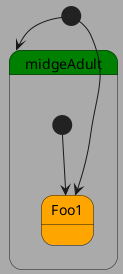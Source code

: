 {
  "sha1": "pq5awx4xkeoafrh49tacfkmo3k5mu9r",
  "insertion": {
    "when": "2024-06-04T17:28:41.569Z",
    "user": "plantuml@gmail.com"
  }
}
@startuml
 skinparam stateBackgroundColor<<Acacia>> green
  skinparam stateBackgroundColor<<Midge>> red
  skinparam stateBackgroundColor<<Weavil>> orange
 skinparam backgroundColor #AAAAAA

 [*] --> ma

  state "midgeAdult" as ma <<Midge>> #green {
  	state Foo1 <<Weavil>>
    [*] --> Foo1
  } 
  
  [*] --> Foo1
  
@enduml
